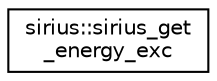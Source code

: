 digraph "Graphical Class Hierarchy"
{
 // INTERACTIVE_SVG=YES
  edge [fontname="Helvetica",fontsize="10",labelfontname="Helvetica",labelfontsize="10"];
  node [fontname="Helvetica",fontsize="10",shape=record];
  rankdir="LR";
  Node1 [label="sirius::sirius_get\l_energy_exc",height=0.2,width=0.4,color="black", fillcolor="white", style="filled",URL="$interfacesirius_1_1sirius__get__energy__exc.html"];
}
